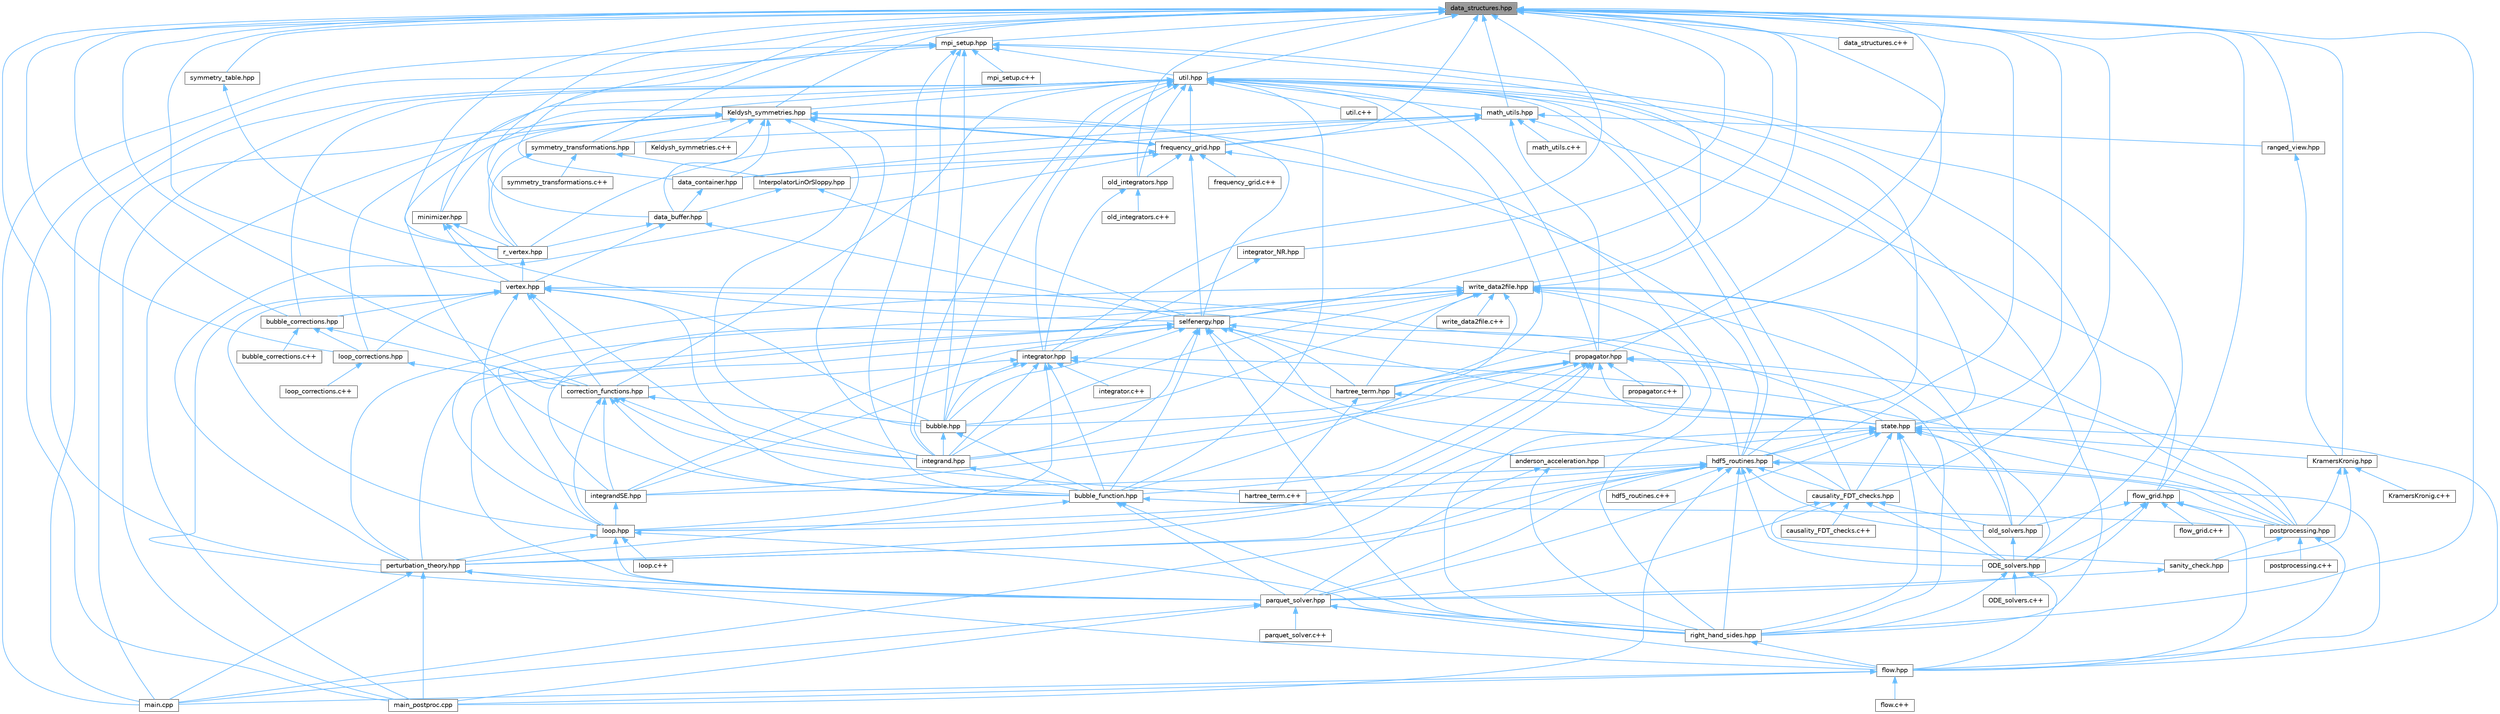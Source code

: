 digraph "data_structures.hpp"
{
 // INTERACTIVE_SVG=YES
 // LATEX_PDF_SIZE
  bgcolor="transparent";
  edge [fontname=Helvetica,fontsize=10,labelfontname=Helvetica,labelfontsize=10];
  node [fontname=Helvetica,fontsize=10,shape=box,height=0.2,width=0.4];
  Node1 [id="Node000001",label="data_structures.hpp",height=0.2,width=0.4,color="gray40", fillcolor="grey60", style="filled", fontcolor="black",tooltip=" "];
  Node1 -> Node2 [id="edge1_Node000001_Node000002",dir="back",color="steelblue1",style="solid",tooltip=" "];
  Node2 [id="Node000002",label="Keldysh_symmetries.hpp",height=0.2,width=0.4,color="grey40", fillcolor="white", style="filled",URL="$d2/d1a/Keldysh__symmetries_8hpp.html",tooltip=" "];
  Node2 -> Node3 [id="edge2_Node000002_Node000003",dir="back",color="steelblue1",style="solid",tooltip=" "];
  Node3 [id="Node000003",label="Keldysh_symmetries.c++",height=0.2,width=0.4,color="grey40", fillcolor="white", style="filled",URL="$d4/de0/Keldysh__symmetries_8c_09_09.html",tooltip=" "];
  Node2 -> Node4 [id="edge3_Node000002_Node000004",dir="back",color="steelblue1",style="solid",tooltip=" "];
  Node4 [id="Node000004",label="bubble.hpp",height=0.2,width=0.4,color="grey40", fillcolor="white", style="filled",URL="$d0/dac/bubble_8hpp.html",tooltip=" "];
  Node4 -> Node5 [id="edge4_Node000004_Node000005",dir="back",color="steelblue1",style="solid",tooltip=" "];
  Node5 [id="Node000005",label="bubble_function.hpp",height=0.2,width=0.4,color="grey40", fillcolor="white", style="filled",URL="$de/de8/bubble__function_8hpp.html",tooltip=" "];
  Node5 -> Node6 [id="edge5_Node000005_Node000006",dir="back",color="steelblue1",style="solid",tooltip=" "];
  Node6 [id="Node000006",label="parquet_solver.hpp",height=0.2,width=0.4,color="grey40", fillcolor="white", style="filled",URL="$dd/d0a/parquet__solver_8hpp.html",tooltip=" "];
  Node6 -> Node7 [id="edge6_Node000006_Node000007",dir="back",color="steelblue1",style="solid",tooltip=" "];
  Node7 [id="Node000007",label="flow.hpp",height=0.2,width=0.4,color="grey40", fillcolor="white", style="filled",URL="$d5/d21/flow_8hpp.html",tooltip=" "];
  Node7 -> Node8 [id="edge7_Node000007_Node000008",dir="back",color="steelblue1",style="solid",tooltip=" "];
  Node8 [id="Node000008",label="flow.c++",height=0.2,width=0.4,color="grey40", fillcolor="white", style="filled",URL="$d4/dde/flow_8c_09_09.html",tooltip=" "];
  Node7 -> Node9 [id="edge8_Node000007_Node000009",dir="back",color="steelblue1",style="solid",tooltip=" "];
  Node9 [id="Node000009",label="main.cpp",height=0.2,width=0.4,color="grey40", fillcolor="white", style="filled",URL="$df/d0a/main_8cpp.html",tooltip=" "];
  Node7 -> Node10 [id="edge9_Node000007_Node000010",dir="back",color="steelblue1",style="solid",tooltip=" "];
  Node10 [id="Node000010",label="main_postproc.cpp",height=0.2,width=0.4,color="grey40", fillcolor="white", style="filled",URL="$dd/d00/main__postproc_8cpp.html",tooltip=" "];
  Node6 -> Node9 [id="edge10_Node000006_Node000009",dir="back",color="steelblue1",style="solid",tooltip=" "];
  Node6 -> Node10 [id="edge11_Node000006_Node000010",dir="back",color="steelblue1",style="solid",tooltip=" "];
  Node6 -> Node11 [id="edge12_Node000006_Node000011",dir="back",color="steelblue1",style="solid",tooltip=" "];
  Node11 [id="Node000011",label="parquet_solver.c++",height=0.2,width=0.4,color="grey40", fillcolor="white", style="filled",URL="$d5/d94/parquet__solver_8c_09_09.html",tooltip=" "];
  Node6 -> Node12 [id="edge13_Node000006_Node000012",dir="back",color="steelblue1",style="solid",tooltip=" "];
  Node12 [id="Node000012",label="right_hand_sides.hpp",height=0.2,width=0.4,color="grey40", fillcolor="white", style="filled",URL="$d8/dea/right__hand__sides_8hpp.html",tooltip=" "];
  Node12 -> Node7 [id="edge14_Node000012_Node000007",dir="back",color="steelblue1",style="solid",tooltip=" "];
  Node5 -> Node13 [id="edge15_Node000005_Node000013",dir="back",color="steelblue1",style="solid",tooltip=" "];
  Node13 [id="Node000013",label="perturbation_theory.hpp",height=0.2,width=0.4,color="grey40", fillcolor="white", style="filled",URL="$d5/d0d/perturbation__theory_8hpp.html",tooltip=" "];
  Node13 -> Node7 [id="edge16_Node000013_Node000007",dir="back",color="steelblue1",style="solid",tooltip=" "];
  Node13 -> Node9 [id="edge17_Node000013_Node000009",dir="back",color="steelblue1",style="solid",tooltip=" "];
  Node13 -> Node10 [id="edge18_Node000013_Node000010",dir="back",color="steelblue1",style="solid",tooltip=" "];
  Node13 -> Node6 [id="edge19_Node000013_Node000006",dir="back",color="steelblue1",style="solid",tooltip=" "];
  Node5 -> Node14 [id="edge20_Node000005_Node000014",dir="back",color="steelblue1",style="solid",tooltip=" "];
  Node14 [id="Node000014",label="postprocessing.hpp",height=0.2,width=0.4,color="grey40", fillcolor="white", style="filled",URL="$d4/d81/postprocessing_8hpp.html",tooltip=" "];
  Node14 -> Node7 [id="edge21_Node000014_Node000007",dir="back",color="steelblue1",style="solid",tooltip=" "];
  Node14 -> Node15 [id="edge22_Node000014_Node000015",dir="back",color="steelblue1",style="solid",tooltip=" "];
  Node15 [id="Node000015",label="postprocessing.c++",height=0.2,width=0.4,color="grey40", fillcolor="white", style="filled",URL="$d9/dae/postprocessing_8c_09_09.html",tooltip=" "];
  Node14 -> Node16 [id="edge23_Node000014_Node000016",dir="back",color="steelblue1",style="solid",tooltip=" "];
  Node16 [id="Node000016",label="sanity_check.hpp",height=0.2,width=0.4,color="grey40", fillcolor="white", style="filled",URL="$d2/d3f/sanity__check_8hpp.html",tooltip=" "];
  Node16 -> Node6 [id="edge24_Node000016_Node000006",dir="back",color="steelblue1",style="solid",tooltip=" "];
  Node5 -> Node12 [id="edge25_Node000005_Node000012",dir="back",color="steelblue1",style="solid",tooltip=" "];
  Node4 -> Node17 [id="edge26_Node000004_Node000017",dir="back",color="steelblue1",style="solid",tooltip=" "];
  Node17 [id="Node000017",label="integrand.hpp",height=0.2,width=0.4,color="grey40", fillcolor="white", style="filled",URL="$df/d83/integrand_8hpp.html",tooltip=" "];
  Node17 -> Node5 [id="edge27_Node000017_Node000005",dir="back",color="steelblue1",style="solid",tooltip=" "];
  Node2 -> Node5 [id="edge28_Node000002_Node000005",dir="back",color="steelblue1",style="solid",tooltip=" "];
  Node2 -> Node18 [id="edge29_Node000002_Node000018",dir="back",color="steelblue1",style="solid",tooltip=" "];
  Node18 [id="Node000018",label="data_buffer.hpp",height=0.2,width=0.4,color="grey40", fillcolor="white", style="filled",URL="$dc/d80/data__buffer_8hpp.html",tooltip=" "];
  Node18 -> Node19 [id="edge30_Node000018_Node000019",dir="back",color="steelblue1",style="solid",tooltip=" "];
  Node19 [id="Node000019",label="r_vertex.hpp",height=0.2,width=0.4,color="grey40", fillcolor="white", style="filled",URL="$d3/d22/r__vertex_8hpp.html",tooltip=" "];
  Node19 -> Node20 [id="edge31_Node000019_Node000020",dir="back",color="steelblue1",style="solid",tooltip=" "];
  Node20 [id="Node000020",label="vertex.hpp",height=0.2,width=0.4,color="grey40", fillcolor="white", style="filled",URL="$d1/d2d/vertex_8hpp.html",tooltip=" "];
  Node20 -> Node4 [id="edge32_Node000020_Node000004",dir="back",color="steelblue1",style="solid",tooltip=" "];
  Node20 -> Node21 [id="edge33_Node000020_Node000021",dir="back",color="steelblue1",style="solid",tooltip=" "];
  Node21 [id="Node000021",label="bubble_corrections.hpp",height=0.2,width=0.4,color="grey40", fillcolor="white", style="filled",URL="$dd/dea/bubble__corrections_8hpp.html",tooltip=" "];
  Node21 -> Node22 [id="edge34_Node000021_Node000022",dir="back",color="steelblue1",style="solid",tooltip=" "];
  Node22 [id="Node000022",label="bubble_corrections.c++",height=0.2,width=0.4,color="grey40", fillcolor="white", style="filled",URL="$d7/d3a/bubble__corrections_8c_09_09.html",tooltip=" "];
  Node21 -> Node23 [id="edge35_Node000021_Node000023",dir="back",color="steelblue1",style="solid",tooltip=" "];
  Node23 [id="Node000023",label="correction_functions.hpp",height=0.2,width=0.4,color="grey40", fillcolor="white", style="filled",URL="$d2/df0/correction__functions_8hpp.html",tooltip=" "];
  Node23 -> Node4 [id="edge36_Node000023_Node000004",dir="back",color="steelblue1",style="solid",tooltip=" "];
  Node23 -> Node5 [id="edge37_Node000023_Node000005",dir="back",color="steelblue1",style="solid",tooltip=" "];
  Node23 -> Node24 [id="edge38_Node000023_Node000024",dir="back",color="steelblue1",style="solid",tooltip=" "];
  Node24 [id="Node000024",label="hartree_term.c++",height=0.2,width=0.4,color="grey40", fillcolor="white", style="filled",URL="$d4/d92/hartree__term_8c_09_09.html",tooltip=" "];
  Node23 -> Node17 [id="edge39_Node000023_Node000017",dir="back",color="steelblue1",style="solid",tooltip=" "];
  Node23 -> Node25 [id="edge40_Node000023_Node000025",dir="back",color="steelblue1",style="solid",tooltip=" "];
  Node25 [id="Node000025",label="integrandSE.hpp",height=0.2,width=0.4,color="grey40", fillcolor="white", style="filled",URL="$de/d65/integrandSE_8hpp.html",tooltip=" "];
  Node25 -> Node26 [id="edge41_Node000025_Node000026",dir="back",color="steelblue1",style="solid",tooltip=" "];
  Node26 [id="Node000026",label="loop.hpp",height=0.2,width=0.4,color="grey40", fillcolor="white", style="filled",URL="$d8/d1d/loop_8hpp.html",tooltip=" "];
  Node26 -> Node27 [id="edge42_Node000026_Node000027",dir="back",color="steelblue1",style="solid",tooltip=" "];
  Node27 [id="Node000027",label="loop.c++",height=0.2,width=0.4,color="grey40", fillcolor="white", style="filled",URL="$d5/dae/loop_8c_09_09.html",tooltip=" "];
  Node26 -> Node6 [id="edge43_Node000026_Node000006",dir="back",color="steelblue1",style="solid",tooltip=" "];
  Node26 -> Node13 [id="edge44_Node000026_Node000013",dir="back",color="steelblue1",style="solid",tooltip=" "];
  Node26 -> Node12 [id="edge45_Node000026_Node000012",dir="back",color="steelblue1",style="solid",tooltip=" "];
  Node23 -> Node26 [id="edge46_Node000023_Node000026",dir="back",color="steelblue1",style="solid",tooltip=" "];
  Node21 -> Node28 [id="edge47_Node000021_Node000028",dir="back",color="steelblue1",style="solid",tooltip=" "];
  Node28 [id="Node000028",label="loop_corrections.hpp",height=0.2,width=0.4,color="grey40", fillcolor="white", style="filled",URL="$d0/d0e/loop__corrections_8hpp.html",tooltip=" "];
  Node28 -> Node23 [id="edge48_Node000028_Node000023",dir="back",color="steelblue1",style="solid",tooltip=" "];
  Node28 -> Node29 [id="edge49_Node000028_Node000029",dir="back",color="steelblue1",style="solid",tooltip=" "];
  Node29 [id="Node000029",label="loop_corrections.c++",height=0.2,width=0.4,color="grey40", fillcolor="white", style="filled",URL="$d7/df0/loop__corrections_8c_09_09.html",tooltip=" "];
  Node20 -> Node5 [id="edge50_Node000020_Node000005",dir="back",color="steelblue1",style="solid",tooltip=" "];
  Node20 -> Node23 [id="edge51_Node000020_Node000023",dir="back",color="steelblue1",style="solid",tooltip=" "];
  Node20 -> Node17 [id="edge52_Node000020_Node000017",dir="back",color="steelblue1",style="solid",tooltip=" "];
  Node20 -> Node25 [id="edge53_Node000020_Node000025",dir="back",color="steelblue1",style="solid",tooltip=" "];
  Node20 -> Node26 [id="edge54_Node000020_Node000026",dir="back",color="steelblue1",style="solid",tooltip=" "];
  Node20 -> Node28 [id="edge55_Node000020_Node000028",dir="back",color="steelblue1",style="solid",tooltip=" "];
  Node20 -> Node6 [id="edge56_Node000020_Node000006",dir="back",color="steelblue1",style="solid",tooltip=" "];
  Node20 -> Node12 [id="edge57_Node000020_Node000012",dir="back",color="steelblue1",style="solid",tooltip=" "];
  Node20 -> Node30 [id="edge58_Node000020_Node000030",dir="back",color="steelblue1",style="solid",tooltip=" "];
  Node30 [id="Node000030",label="state.hpp",height=0.2,width=0.4,color="grey40", fillcolor="white", style="filled",URL="$da/d3b/state_8hpp.html",tooltip=" "];
  Node30 -> Node31 [id="edge59_Node000030_Node000031",dir="back",color="steelblue1",style="solid",tooltip=" "];
  Node31 [id="Node000031",label="KramersKronig.hpp",height=0.2,width=0.4,color="grey40", fillcolor="white", style="filled",URL="$d1/db3/KramersKronig_8hpp.html",tooltip=" "];
  Node31 -> Node32 [id="edge60_Node000031_Node000032",dir="back",color="steelblue1",style="solid",tooltip=" "];
  Node32 [id="Node000032",label="KramersKronig.c++",height=0.2,width=0.4,color="grey40", fillcolor="white", style="filled",URL="$d7/d43/KramersKronig_8c_09_09.html",tooltip=" "];
  Node31 -> Node14 [id="edge61_Node000031_Node000014",dir="back",color="steelblue1",style="solid",tooltip=" "];
  Node31 -> Node16 [id="edge62_Node000031_Node000016",dir="back",color="steelblue1",style="solid",tooltip=" "];
  Node30 -> Node33 [id="edge63_Node000030_Node000033",dir="back",color="steelblue1",style="solid",tooltip=" "];
  Node33 [id="Node000033",label="ODE_solvers.hpp",height=0.2,width=0.4,color="grey40", fillcolor="white", style="filled",URL="$da/dc3/ODE__solvers_8hpp.html",tooltip=" "];
  Node33 -> Node34 [id="edge64_Node000033_Node000034",dir="back",color="steelblue1",style="solid",tooltip=" "];
  Node34 [id="Node000034",label="ODE_solvers.c++",height=0.2,width=0.4,color="grey40", fillcolor="white", style="filled",URL="$de/dd8/ODE__solvers_8c_09_09.html",tooltip=" "];
  Node33 -> Node7 [id="edge65_Node000033_Node000007",dir="back",color="steelblue1",style="solid",tooltip=" "];
  Node33 -> Node12 [id="edge66_Node000033_Node000012",dir="back",color="steelblue1",style="solid",tooltip=" "];
  Node30 -> Node35 [id="edge67_Node000030_Node000035",dir="back",color="steelblue1",style="solid",tooltip=" "];
  Node35 [id="Node000035",label="anderson_acceleration.hpp",height=0.2,width=0.4,color="grey40", fillcolor="white", style="filled",URL="$d6/d7b/anderson__acceleration_8hpp.html",tooltip=" "];
  Node35 -> Node6 [id="edge68_Node000035_Node000006",dir="back",color="steelblue1",style="solid",tooltip=" "];
  Node35 -> Node12 [id="edge69_Node000035_Node000012",dir="back",color="steelblue1",style="solid",tooltip=" "];
  Node30 -> Node36 [id="edge70_Node000030_Node000036",dir="back",color="steelblue1",style="solid",tooltip=" "];
  Node36 [id="Node000036",label="causality_FDT_checks.hpp",height=0.2,width=0.4,color="grey40", fillcolor="white", style="filled",URL="$d1/d75/causality__FDT__checks_8hpp.html",tooltip=" "];
  Node36 -> Node33 [id="edge71_Node000036_Node000033",dir="back",color="steelblue1",style="solid",tooltip=" "];
  Node36 -> Node37 [id="edge72_Node000036_Node000037",dir="back",color="steelblue1",style="solid",tooltip=" "];
  Node37 [id="Node000037",label="causality_FDT_checks.c++",height=0.2,width=0.4,color="grey40", fillcolor="white", style="filled",URL="$d8/dca/causality__FDT__checks_8c_09_09.html",tooltip=" "];
  Node36 -> Node38 [id="edge73_Node000036_Node000038",dir="back",color="steelblue1",style="solid",tooltip=" "];
  Node38 [id="Node000038",label="old_solvers.hpp",height=0.2,width=0.4,color="grey40", fillcolor="white", style="filled",URL="$dd/df7/old__solvers_8hpp.html",tooltip=" "];
  Node38 -> Node33 [id="edge74_Node000038_Node000033",dir="back",color="steelblue1",style="solid",tooltip=" "];
  Node36 -> Node6 [id="edge75_Node000036_Node000006",dir="back",color="steelblue1",style="solid",tooltip=" "];
  Node36 -> Node16 [id="edge76_Node000036_Node000016",dir="back",color="steelblue1",style="solid",tooltip=" "];
  Node30 -> Node7 [id="edge77_Node000030_Node000007",dir="back",color="steelblue1",style="solid",tooltip=" "];
  Node30 -> Node39 [id="edge78_Node000030_Node000039",dir="back",color="steelblue1",style="solid",tooltip=" "];
  Node39 [id="Node000039",label="hdf5_routines.hpp",height=0.2,width=0.4,color="grey40", fillcolor="white", style="filled",URL="$d5/de4/hdf5__routines_8hpp.html",tooltip=" "];
  Node39 -> Node33 [id="edge79_Node000039_Node000033",dir="back",color="steelblue1",style="solid",tooltip=" "];
  Node39 -> Node36 [id="edge80_Node000039_Node000036",dir="back",color="steelblue1",style="solid",tooltip=" "];
  Node39 -> Node7 [id="edge81_Node000039_Node000007",dir="back",color="steelblue1",style="solid",tooltip=" "];
  Node39 -> Node24 [id="edge82_Node000039_Node000024",dir="back",color="steelblue1",style="solid",tooltip=" "];
  Node39 -> Node40 [id="edge83_Node000039_Node000040",dir="back",color="steelblue1",style="solid",tooltip=" "];
  Node40 [id="Node000040",label="hdf5_routines.c++",height=0.2,width=0.4,color="grey40", fillcolor="white", style="filled",URL="$d5/d4f/hdf5__routines_8c_09_09.html",tooltip=" "];
  Node39 -> Node25 [id="edge84_Node000039_Node000025",dir="back",color="steelblue1",style="solid",tooltip=" "];
  Node39 -> Node26 [id="edge85_Node000039_Node000026",dir="back",color="steelblue1",style="solid",tooltip=" "];
  Node39 -> Node9 [id="edge86_Node000039_Node000009",dir="back",color="steelblue1",style="solid",tooltip=" "];
  Node39 -> Node10 [id="edge87_Node000039_Node000010",dir="back",color="steelblue1",style="solid",tooltip=" "];
  Node39 -> Node38 [id="edge88_Node000039_Node000038",dir="back",color="steelblue1",style="solid",tooltip=" "];
  Node39 -> Node6 [id="edge89_Node000039_Node000006",dir="back",color="steelblue1",style="solid",tooltip=" "];
  Node39 -> Node13 [id="edge90_Node000039_Node000013",dir="back",color="steelblue1",style="solid",tooltip=" "];
  Node39 -> Node14 [id="edge91_Node000039_Node000014",dir="back",color="steelblue1",style="solid",tooltip=" "];
  Node39 -> Node12 [id="edge92_Node000039_Node000012",dir="back",color="steelblue1",style="solid",tooltip=" "];
  Node30 -> Node38 [id="edge93_Node000030_Node000038",dir="back",color="steelblue1",style="solid",tooltip=" "];
  Node30 -> Node6 [id="edge94_Node000030_Node000006",dir="back",color="steelblue1",style="solid",tooltip=" "];
  Node30 -> Node13 [id="edge95_Node000030_Node000013",dir="back",color="steelblue1",style="solid",tooltip=" "];
  Node30 -> Node14 [id="edge96_Node000030_Node000014",dir="back",color="steelblue1",style="solid",tooltip=" "];
  Node30 -> Node12 [id="edge97_Node000030_Node000012",dir="back",color="steelblue1",style="solid",tooltip=" "];
  Node18 -> Node41 [id="edge98_Node000018_Node000041",dir="back",color="steelblue1",style="solid",tooltip=" "];
  Node41 [id="Node000041",label="selfenergy.hpp",height=0.2,width=0.4,color="grey40", fillcolor="white", style="filled",URL="$d6/d2d/selfenergy_8hpp.html",tooltip=" "];
  Node41 -> Node35 [id="edge99_Node000041_Node000035",dir="back",color="steelblue1",style="solid",tooltip=" "];
  Node41 -> Node4 [id="edge100_Node000041_Node000004",dir="back",color="steelblue1",style="solid",tooltip=" "];
  Node41 -> Node5 [id="edge101_Node000041_Node000005",dir="back",color="steelblue1",style="solid",tooltip=" "];
  Node41 -> Node36 [id="edge102_Node000041_Node000036",dir="back",color="steelblue1",style="solid",tooltip=" "];
  Node41 -> Node42 [id="edge103_Node000041_Node000042",dir="back",color="steelblue1",style="solid",tooltip=" "];
  Node42 [id="Node000042",label="hartree_term.hpp",height=0.2,width=0.4,color="grey40", fillcolor="white", style="filled",URL="$d1/db3/hartree__term_8hpp.html",tooltip=" "];
  Node42 -> Node24 [id="edge104_Node000042_Node000024",dir="back",color="steelblue1",style="solid",tooltip=" "];
  Node42 -> Node30 [id="edge105_Node000042_Node000030",dir="back",color="steelblue1",style="solid",tooltip=" "];
  Node41 -> Node17 [id="edge106_Node000041_Node000017",dir="back",color="steelblue1",style="solid",tooltip=" "];
  Node41 -> Node25 [id="edge107_Node000041_Node000025",dir="back",color="steelblue1",style="solid",tooltip=" "];
  Node41 -> Node26 [id="edge108_Node000041_Node000026",dir="back",color="steelblue1",style="solid",tooltip=" "];
  Node41 -> Node6 [id="edge109_Node000041_Node000006",dir="back",color="steelblue1",style="solid",tooltip=" "];
  Node41 -> Node13 [id="edge110_Node000041_Node000013",dir="back",color="steelblue1",style="solid",tooltip=" "];
  Node41 -> Node43 [id="edge111_Node000041_Node000043",dir="back",color="steelblue1",style="solid",tooltip=" "];
  Node43 [id="Node000043",label="propagator.hpp",height=0.2,width=0.4,color="grey40", fillcolor="white", style="filled",URL="$d5/df7/propagator_8hpp.html",tooltip=" "];
  Node43 -> Node4 [id="edge112_Node000043_Node000004",dir="back",color="steelblue1",style="solid",tooltip=" "];
  Node43 -> Node5 [id="edge113_Node000043_Node000005",dir="back",color="steelblue1",style="solid",tooltip=" "];
  Node43 -> Node42 [id="edge114_Node000043_Node000042",dir="back",color="steelblue1",style="solid",tooltip=" "];
  Node43 -> Node17 [id="edge115_Node000043_Node000017",dir="back",color="steelblue1",style="solid",tooltip=" "];
  Node43 -> Node25 [id="edge116_Node000043_Node000025",dir="back",color="steelblue1",style="solid",tooltip=" "];
  Node43 -> Node26 [id="edge117_Node000043_Node000026",dir="back",color="steelblue1",style="solid",tooltip=" "];
  Node43 -> Node13 [id="edge118_Node000043_Node000013",dir="back",color="steelblue1",style="solid",tooltip=" "];
  Node43 -> Node14 [id="edge119_Node000043_Node000014",dir="back",color="steelblue1",style="solid",tooltip=" "];
  Node43 -> Node44 [id="edge120_Node000043_Node000044",dir="back",color="steelblue1",style="solid",tooltip=" "];
  Node44 [id="Node000044",label="propagator.c++",height=0.2,width=0.4,color="grey40", fillcolor="white", style="filled",URL="$de/d5d/propagator_8c_09_09.html",tooltip=" "];
  Node43 -> Node12 [id="edge121_Node000043_Node000012",dir="back",color="steelblue1",style="solid",tooltip=" "];
  Node43 -> Node30 [id="edge122_Node000043_Node000030",dir="back",color="steelblue1",style="solid",tooltip=" "];
  Node41 -> Node12 [id="edge123_Node000041_Node000012",dir="back",color="steelblue1",style="solid",tooltip=" "];
  Node41 -> Node30 [id="edge124_Node000041_Node000030",dir="back",color="steelblue1",style="solid",tooltip=" "];
  Node18 -> Node20 [id="edge125_Node000018_Node000020",dir="back",color="steelblue1",style="solid",tooltip=" "];
  Node2 -> Node45 [id="edge126_Node000002_Node000045",dir="back",color="steelblue1",style="solid",tooltip=" "];
  Node45 [id="Node000045",label="data_container.hpp",height=0.2,width=0.4,color="grey40", fillcolor="white", style="filled",URL="$da/dbc/data__container_8hpp.html",tooltip=" "];
  Node45 -> Node18 [id="edge127_Node000045_Node000018",dir="back",color="steelblue1",style="solid",tooltip=" "];
  Node2 -> Node46 [id="edge128_Node000002_Node000046",dir="back",color="steelblue1",style="solid",tooltip=" "];
  Node46 [id="Node000046",label="frequency_grid.hpp",height=0.2,width=0.4,color="grey40", fillcolor="white", style="filled",URL="$d5/d39/frequency__grid_8hpp.html",tooltip=" "];
  Node46 -> Node47 [id="edge129_Node000046_Node000047",dir="back",color="steelblue1",style="solid",tooltip=" "];
  Node47 [id="Node000047",label="InterpolatorLinOrSloppy.hpp",height=0.2,width=0.4,color="grey40", fillcolor="white", style="filled",URL="$d3/d17/InterpolatorLinOrSloppy_8hpp.html",tooltip=" "];
  Node47 -> Node18 [id="edge130_Node000047_Node000018",dir="back",color="steelblue1",style="solid",tooltip=" "];
  Node47 -> Node41 [id="edge131_Node000047_Node000041",dir="back",color="steelblue1",style="solid",tooltip=" "];
  Node46 -> Node2 [id="edge132_Node000046_Node000002",dir="back",color="steelblue1",style="solid",tooltip=" "];
  Node46 -> Node45 [id="edge133_Node000046_Node000045",dir="back",color="steelblue1",style="solid",tooltip=" "];
  Node46 -> Node48 [id="edge134_Node000046_Node000048",dir="back",color="steelblue1",style="solid",tooltip=" "];
  Node48 [id="Node000048",label="frequency_grid.c++",height=0.2,width=0.4,color="grey40", fillcolor="white", style="filled",URL="$d5/d3d/frequency__grid_8c_09_09.html",tooltip=" "];
  Node46 -> Node39 [id="edge135_Node000046_Node000039",dir="back",color="steelblue1",style="solid",tooltip=" "];
  Node46 -> Node49 [id="edge136_Node000046_Node000049",dir="back",color="steelblue1",style="solid",tooltip=" "];
  Node49 [id="Node000049",label="old_integrators.hpp",height=0.2,width=0.4,color="grey40", fillcolor="white", style="filled",URL="$d7/d65/old__integrators_8hpp.html",tooltip=" "];
  Node49 -> Node50 [id="edge137_Node000049_Node000050",dir="back",color="steelblue1",style="solid",tooltip=" "];
  Node50 [id="Node000050",label="integrator.hpp",height=0.2,width=0.4,color="grey40", fillcolor="white", style="filled",URL="$dd/d1f/integrator_8hpp.html",tooltip=" "];
  Node50 -> Node4 [id="edge138_Node000050_Node000004",dir="back",color="steelblue1",style="solid",tooltip=" "];
  Node50 -> Node5 [id="edge139_Node000050_Node000005",dir="back",color="steelblue1",style="solid",tooltip=" "];
  Node50 -> Node23 [id="edge140_Node000050_Node000023",dir="back",color="steelblue1",style="solid",tooltip=" "];
  Node50 -> Node42 [id="edge141_Node000050_Node000042",dir="back",color="steelblue1",style="solid",tooltip=" "];
  Node50 -> Node17 [id="edge142_Node000050_Node000017",dir="back",color="steelblue1",style="solid",tooltip=" "];
  Node50 -> Node25 [id="edge143_Node000050_Node000025",dir="back",color="steelblue1",style="solid",tooltip=" "];
  Node50 -> Node51 [id="edge144_Node000050_Node000051",dir="back",color="steelblue1",style="solid",tooltip=" "];
  Node51 [id="Node000051",label="integrator.c++",height=0.2,width=0.4,color="grey40", fillcolor="white", style="filled",URL="$d7/d61/integrator_8c_09_09.html",tooltip=" "];
  Node50 -> Node26 [id="edge145_Node000050_Node000026",dir="back",color="steelblue1",style="solid",tooltip=" "];
  Node50 -> Node14 [id="edge146_Node000050_Node000014",dir="back",color="steelblue1",style="solid",tooltip=" "];
  Node49 -> Node52 [id="edge147_Node000049_Node000052",dir="back",color="steelblue1",style="solid",tooltip=" "];
  Node52 [id="Node000052",label="old_integrators.c++",height=0.2,width=0.4,color="grey40", fillcolor="white", style="filled",URL="$de/d11/old__integrators_8c_09_09.html",tooltip=" "];
  Node46 -> Node13 [id="edge148_Node000046_Node000013",dir="back",color="steelblue1",style="solid",tooltip=" "];
  Node46 -> Node41 [id="edge149_Node000046_Node000041",dir="back",color="steelblue1",style="solid",tooltip=" "];
  Node2 -> Node39 [id="edge150_Node000002_Node000039",dir="back",color="steelblue1",style="solid",tooltip=" "];
  Node2 -> Node17 [id="edge151_Node000002_Node000017",dir="back",color="steelblue1",style="solid",tooltip=" "];
  Node2 -> Node9 [id="edge152_Node000002_Node000009",dir="back",color="steelblue1",style="solid",tooltip=" "];
  Node2 -> Node10 [id="edge153_Node000002_Node000010",dir="back",color="steelblue1",style="solid",tooltip=" "];
  Node2 -> Node19 [id="edge154_Node000002_Node000019",dir="back",color="steelblue1",style="solid",tooltip=" "];
  Node2 -> Node41 [id="edge155_Node000002_Node000041",dir="back",color="steelblue1",style="solid",tooltip=" "];
  Node2 -> Node53 [id="edge156_Node000002_Node000053",dir="back",color="steelblue1",style="solid",tooltip=" "];
  Node53 [id="Node000053",label="symmetry_transformations.hpp",height=0.2,width=0.4,color="grey40", fillcolor="white", style="filled",URL="$db/d7d/symmetry__transformations_8hpp.html",tooltip=" "];
  Node53 -> Node47 [id="edge157_Node000053_Node000047",dir="back",color="steelblue1",style="solid",tooltip=" "];
  Node53 -> Node19 [id="edge158_Node000053_Node000019",dir="back",color="steelblue1",style="solid",tooltip=" "];
  Node53 -> Node54 [id="edge159_Node000053_Node000054",dir="back",color="steelblue1",style="solid",tooltip=" "];
  Node54 [id="Node000054",label="symmetry_transformations.c++",height=0.2,width=0.4,color="grey40", fillcolor="white", style="filled",URL="$d5/def/symmetry__transformations_8c_09_09.html",tooltip=" "];
  Node1 -> Node31 [id="edge160_Node000001_Node000031",dir="back",color="steelblue1",style="solid",tooltip=" "];
  Node1 -> Node21 [id="edge161_Node000001_Node000021",dir="back",color="steelblue1",style="solid",tooltip=" "];
  Node1 -> Node36 [id="edge162_Node000001_Node000036",dir="back",color="steelblue1",style="solid",tooltip=" "];
  Node1 -> Node23 [id="edge163_Node000001_Node000023",dir="back",color="steelblue1",style="solid",tooltip=" "];
  Node1 -> Node18 [id="edge164_Node000001_Node000018",dir="back",color="steelblue1",style="solid",tooltip=" "];
  Node1 -> Node45 [id="edge165_Node000001_Node000045",dir="back",color="steelblue1",style="solid",tooltip=" "];
  Node1 -> Node55 [id="edge166_Node000001_Node000055",dir="back",color="steelblue1",style="solid",tooltip=" "];
  Node55 [id="Node000055",label="data_structures.c++",height=0.2,width=0.4,color="grey40", fillcolor="white", style="filled",URL="$da/d4d/data__structures_8c_09_09.html",tooltip=" "];
  Node1 -> Node56 [id="edge167_Node000001_Node000056",dir="back",color="steelblue1",style="solid",tooltip=" "];
  Node56 [id="Node000056",label="flow_grid.hpp",height=0.2,width=0.4,color="grey40", fillcolor="white", style="filled",URL="$d5/dd1/flow__grid_8hpp.html",tooltip=" "];
  Node56 -> Node33 [id="edge168_Node000056_Node000033",dir="back",color="steelblue1",style="solid",tooltip=" "];
  Node56 -> Node7 [id="edge169_Node000056_Node000007",dir="back",color="steelblue1",style="solid",tooltip=" "];
  Node56 -> Node57 [id="edge170_Node000056_Node000057",dir="back",color="steelblue1",style="solid",tooltip=" "];
  Node57 [id="Node000057",label="flow_grid.c++",height=0.2,width=0.4,color="grey40", fillcolor="white", style="filled",URL="$d6/d8d/flow__grid_8c_09_09.html",tooltip=" "];
  Node56 -> Node38 [id="edge171_Node000056_Node000038",dir="back",color="steelblue1",style="solid",tooltip=" "];
  Node56 -> Node6 [id="edge172_Node000056_Node000006",dir="back",color="steelblue1",style="solid",tooltip=" "];
  Node56 -> Node14 [id="edge173_Node000056_Node000014",dir="back",color="steelblue1",style="solid",tooltip=" "];
  Node1 -> Node46 [id="edge174_Node000001_Node000046",dir="back",color="steelblue1",style="solid",tooltip=" "];
  Node1 -> Node42 [id="edge175_Node000001_Node000042",dir="back",color="steelblue1",style="solid",tooltip=" "];
  Node1 -> Node39 [id="edge176_Node000001_Node000039",dir="back",color="steelblue1",style="solid",tooltip=" "];
  Node1 -> Node50 [id="edge177_Node000001_Node000050",dir="back",color="steelblue1",style="solid",tooltip=" "];
  Node1 -> Node58 [id="edge178_Node000001_Node000058",dir="back",color="steelblue1",style="solid",tooltip=" "];
  Node58 [id="Node000058",label="integrator_NR.hpp",height=0.2,width=0.4,color="grey40", fillcolor="white", style="filled",URL="$da/db4/integrator__NR_8hpp.html",tooltip=" "];
  Node58 -> Node50 [id="edge179_Node000058_Node000050",dir="back",color="steelblue1",style="solid",tooltip=" "];
  Node1 -> Node28 [id="edge180_Node000001_Node000028",dir="back",color="steelblue1",style="solid",tooltip=" "];
  Node1 -> Node59 [id="edge181_Node000001_Node000059",dir="back",color="steelblue1",style="solid",tooltip=" "];
  Node59 [id="Node000059",label="math_utils.hpp",height=0.2,width=0.4,color="grey40", fillcolor="white", style="filled",URL="$de/dbb/math__utils_8hpp.html",tooltip=" "];
  Node59 -> Node45 [id="edge182_Node000059_Node000045",dir="back",color="steelblue1",style="solid",tooltip=" "];
  Node59 -> Node56 [id="edge183_Node000059_Node000056",dir="back",color="steelblue1",style="solid",tooltip=" "];
  Node59 -> Node46 [id="edge184_Node000059_Node000046",dir="back",color="steelblue1",style="solid",tooltip=" "];
  Node59 -> Node60 [id="edge185_Node000059_Node000060",dir="back",color="steelblue1",style="solid",tooltip=" "];
  Node60 [id="Node000060",label="math_utils.c++",height=0.2,width=0.4,color="grey40", fillcolor="white", style="filled",URL="$df/d31/math__utils_8c_09_09.html",tooltip=" "];
  Node59 -> Node43 [id="edge186_Node000059_Node000043",dir="back",color="steelblue1",style="solid",tooltip=" "];
  Node59 -> Node19 [id="edge187_Node000059_Node000019",dir="back",color="steelblue1",style="solid",tooltip=" "];
  Node59 -> Node61 [id="edge188_Node000059_Node000061",dir="back",color="steelblue1",style="solid",tooltip=" "];
  Node61 [id="Node000061",label="ranged_view.hpp",height=0.2,width=0.4,color="grey40", fillcolor="white", style="filled",URL="$dd/df3/ranged__view_8hpp.html",tooltip=" "];
  Node61 -> Node31 [id="edge189_Node000061_Node000031",dir="back",color="steelblue1",style="solid",tooltip=" "];
  Node59 -> Node53 [id="edge190_Node000059_Node000053",dir="back",color="steelblue1",style="solid",tooltip=" "];
  Node1 -> Node62 [id="edge191_Node000001_Node000062",dir="back",color="steelblue1",style="solid",tooltip=" "];
  Node62 [id="Node000062",label="mpi_setup.hpp",height=0.2,width=0.4,color="grey40", fillcolor="white", style="filled",URL="$db/de0/mpi__setup_8hpp.html",tooltip=" "];
  Node62 -> Node4 [id="edge192_Node000062_Node000004",dir="back",color="steelblue1",style="solid",tooltip=" "];
  Node62 -> Node5 [id="edge193_Node000062_Node000005",dir="back",color="steelblue1",style="solid",tooltip=" "];
  Node62 -> Node39 [id="edge194_Node000062_Node000039",dir="back",color="steelblue1",style="solid",tooltip=" "];
  Node62 -> Node17 [id="edge195_Node000062_Node000017",dir="back",color="steelblue1",style="solid",tooltip=" "];
  Node62 -> Node9 [id="edge196_Node000062_Node000009",dir="back",color="steelblue1",style="solid",tooltip=" "];
  Node62 -> Node10 [id="edge197_Node000062_Node000010",dir="back",color="steelblue1",style="solid",tooltip=" "];
  Node62 -> Node63 [id="edge198_Node000062_Node000063",dir="back",color="steelblue1",style="solid",tooltip=" "];
  Node63 [id="Node000063",label="minimizer.hpp",height=0.2,width=0.4,color="grey40", fillcolor="white", style="filled",URL="$d4/d21/minimizer_8hpp.html",tooltip=" "];
  Node63 -> Node19 [id="edge199_Node000063_Node000019",dir="back",color="steelblue1",style="solid",tooltip=" "];
  Node63 -> Node41 [id="edge200_Node000063_Node000041",dir="back",color="steelblue1",style="solid",tooltip=" "];
  Node63 -> Node20 [id="edge201_Node000063_Node000020",dir="back",color="steelblue1",style="solid",tooltip=" "];
  Node62 -> Node64 [id="edge202_Node000062_Node000064",dir="back",color="steelblue1",style="solid",tooltip=" "];
  Node64 [id="Node000064",label="mpi_setup.c++",height=0.2,width=0.4,color="grey40", fillcolor="white", style="filled",URL="$d4/dda/mpi__setup_8c_09_09.html",tooltip=" "];
  Node62 -> Node65 [id="edge203_Node000062_Node000065",dir="back",color="steelblue1",style="solid",tooltip=" "];
  Node65 [id="Node000065",label="util.hpp",height=0.2,width=0.4,color="grey40", fillcolor="white", style="filled",URL="$d0/d3f/util_8hpp.html",tooltip=" "];
  Node65 -> Node2 [id="edge204_Node000065_Node000002",dir="back",color="steelblue1",style="solid",tooltip=" "];
  Node65 -> Node33 [id="edge205_Node000065_Node000033",dir="back",color="steelblue1",style="solid",tooltip=" "];
  Node65 -> Node4 [id="edge206_Node000065_Node000004",dir="back",color="steelblue1",style="solid",tooltip=" "];
  Node65 -> Node21 [id="edge207_Node000065_Node000021",dir="back",color="steelblue1",style="solid",tooltip=" "];
  Node65 -> Node5 [id="edge208_Node000065_Node000005",dir="back",color="steelblue1",style="solid",tooltip=" "];
  Node65 -> Node36 [id="edge209_Node000065_Node000036",dir="back",color="steelblue1",style="solid",tooltip=" "];
  Node65 -> Node23 [id="edge210_Node000065_Node000023",dir="back",color="steelblue1",style="solid",tooltip=" "];
  Node65 -> Node46 [id="edge211_Node000065_Node000046",dir="back",color="steelblue1",style="solid",tooltip=" "];
  Node65 -> Node42 [id="edge212_Node000065_Node000042",dir="back",color="steelblue1",style="solid",tooltip=" "];
  Node65 -> Node39 [id="edge213_Node000065_Node000039",dir="back",color="steelblue1",style="solid",tooltip=" "];
  Node65 -> Node17 [id="edge214_Node000065_Node000017",dir="back",color="steelblue1",style="solid",tooltip=" "];
  Node65 -> Node50 [id="edge215_Node000065_Node000050",dir="back",color="steelblue1",style="solid",tooltip=" "];
  Node65 -> Node28 [id="edge216_Node000065_Node000028",dir="back",color="steelblue1",style="solid",tooltip=" "];
  Node65 -> Node9 [id="edge217_Node000065_Node000009",dir="back",color="steelblue1",style="solid",tooltip=" "];
  Node65 -> Node10 [id="edge218_Node000065_Node000010",dir="back",color="steelblue1",style="solid",tooltip=" "];
  Node65 -> Node59 [id="edge219_Node000065_Node000059",dir="back",color="steelblue1",style="solid",tooltip=" "];
  Node65 -> Node63 [id="edge220_Node000065_Node000063",dir="back",color="steelblue1",style="solid",tooltip=" "];
  Node65 -> Node49 [id="edge221_Node000065_Node000049",dir="back",color="steelblue1",style="solid",tooltip=" "];
  Node65 -> Node38 [id="edge222_Node000065_Node000038",dir="back",color="steelblue1",style="solid",tooltip=" "];
  Node65 -> Node43 [id="edge223_Node000065_Node000043",dir="back",color="steelblue1",style="solid",tooltip=" "];
  Node65 -> Node12 [id="edge224_Node000065_Node000012",dir="back",color="steelblue1",style="solid",tooltip=" "];
  Node65 -> Node30 [id="edge225_Node000065_Node000030",dir="back",color="steelblue1",style="solid",tooltip=" "];
  Node65 -> Node66 [id="edge226_Node000065_Node000066",dir="back",color="steelblue1",style="solid",tooltip=" "];
  Node66 [id="Node000066",label="util.c++",height=0.2,width=0.4,color="grey40", fillcolor="white", style="filled",URL="$d6/d35/util_8c_09_09.html",tooltip=" "];
  Node62 -> Node67 [id="edge227_Node000062_Node000067",dir="back",color="steelblue1",style="solid",tooltip=" "];
  Node67 [id="Node000067",label="write_data2file.hpp",height=0.2,width=0.4,color="grey40", fillcolor="white", style="filled",URL="$d8/d74/write__data2file_8hpp.html",tooltip=" "];
  Node67 -> Node33 [id="edge228_Node000067_Node000033",dir="back",color="steelblue1",style="solid",tooltip=" "];
  Node67 -> Node4 [id="edge229_Node000067_Node000004",dir="back",color="steelblue1",style="solid",tooltip=" "];
  Node67 -> Node5 [id="edge230_Node000067_Node000005",dir="back",color="steelblue1",style="solid",tooltip=" "];
  Node67 -> Node42 [id="edge231_Node000067_Node000042",dir="back",color="steelblue1",style="solid",tooltip=" "];
  Node67 -> Node17 [id="edge232_Node000067_Node000017",dir="back",color="steelblue1",style="solid",tooltip=" "];
  Node67 -> Node25 [id="edge233_Node000067_Node000025",dir="back",color="steelblue1",style="solid",tooltip=" "];
  Node67 -> Node26 [id="edge234_Node000067_Node000026",dir="back",color="steelblue1",style="solid",tooltip=" "];
  Node67 -> Node38 [id="edge235_Node000067_Node000038",dir="back",color="steelblue1",style="solid",tooltip=" "];
  Node67 -> Node13 [id="edge236_Node000067_Node000013",dir="back",color="steelblue1",style="solid",tooltip=" "];
  Node67 -> Node14 [id="edge237_Node000067_Node000014",dir="back",color="steelblue1",style="solid",tooltip=" "];
  Node67 -> Node12 [id="edge238_Node000067_Node000012",dir="back",color="steelblue1",style="solid",tooltip=" "];
  Node67 -> Node41 [id="edge239_Node000067_Node000041",dir="back",color="steelblue1",style="solid",tooltip=" "];
  Node67 -> Node68 [id="edge240_Node000067_Node000068",dir="back",color="steelblue1",style="solid",tooltip=" "];
  Node68 [id="Node000068",label="write_data2file.c++",height=0.2,width=0.4,color="grey40", fillcolor="white", style="filled",URL="$d9/d8b/write__data2file_8c_09_09.html",tooltip=" "];
  Node1 -> Node49 [id="edge241_Node000001_Node000049",dir="back",color="steelblue1",style="solid",tooltip=" "];
  Node1 -> Node13 [id="edge242_Node000001_Node000013",dir="back",color="steelblue1",style="solid",tooltip=" "];
  Node1 -> Node43 [id="edge243_Node000001_Node000043",dir="back",color="steelblue1",style="solid",tooltip=" "];
  Node1 -> Node19 [id="edge244_Node000001_Node000019",dir="back",color="steelblue1",style="solid",tooltip=" "];
  Node1 -> Node61 [id="edge245_Node000001_Node000061",dir="back",color="steelblue1",style="solid",tooltip=" "];
  Node1 -> Node12 [id="edge246_Node000001_Node000012",dir="back",color="steelblue1",style="solid",tooltip=" "];
  Node1 -> Node41 [id="edge247_Node000001_Node000041",dir="back",color="steelblue1",style="solid",tooltip=" "];
  Node1 -> Node30 [id="edge248_Node000001_Node000030",dir="back",color="steelblue1",style="solid",tooltip=" "];
  Node1 -> Node69 [id="edge249_Node000001_Node000069",dir="back",color="steelblue1",style="solid",tooltip=" "];
  Node69 [id="Node000069",label="symmetry_table.hpp",height=0.2,width=0.4,color="grey40", fillcolor="white", style="filled",URL="$d3/d77/symmetry__table_8hpp.html",tooltip=" "];
  Node69 -> Node19 [id="edge250_Node000069_Node000019",dir="back",color="steelblue1",style="solid",tooltip=" "];
  Node1 -> Node53 [id="edge251_Node000001_Node000053",dir="back",color="steelblue1",style="solid",tooltip=" "];
  Node1 -> Node65 [id="edge252_Node000001_Node000065",dir="back",color="steelblue1",style="solid",tooltip=" "];
  Node1 -> Node20 [id="edge253_Node000001_Node000020",dir="back",color="steelblue1",style="solid",tooltip=" "];
  Node1 -> Node67 [id="edge254_Node000001_Node000067",dir="back",color="steelblue1",style="solid",tooltip=" "];
}
